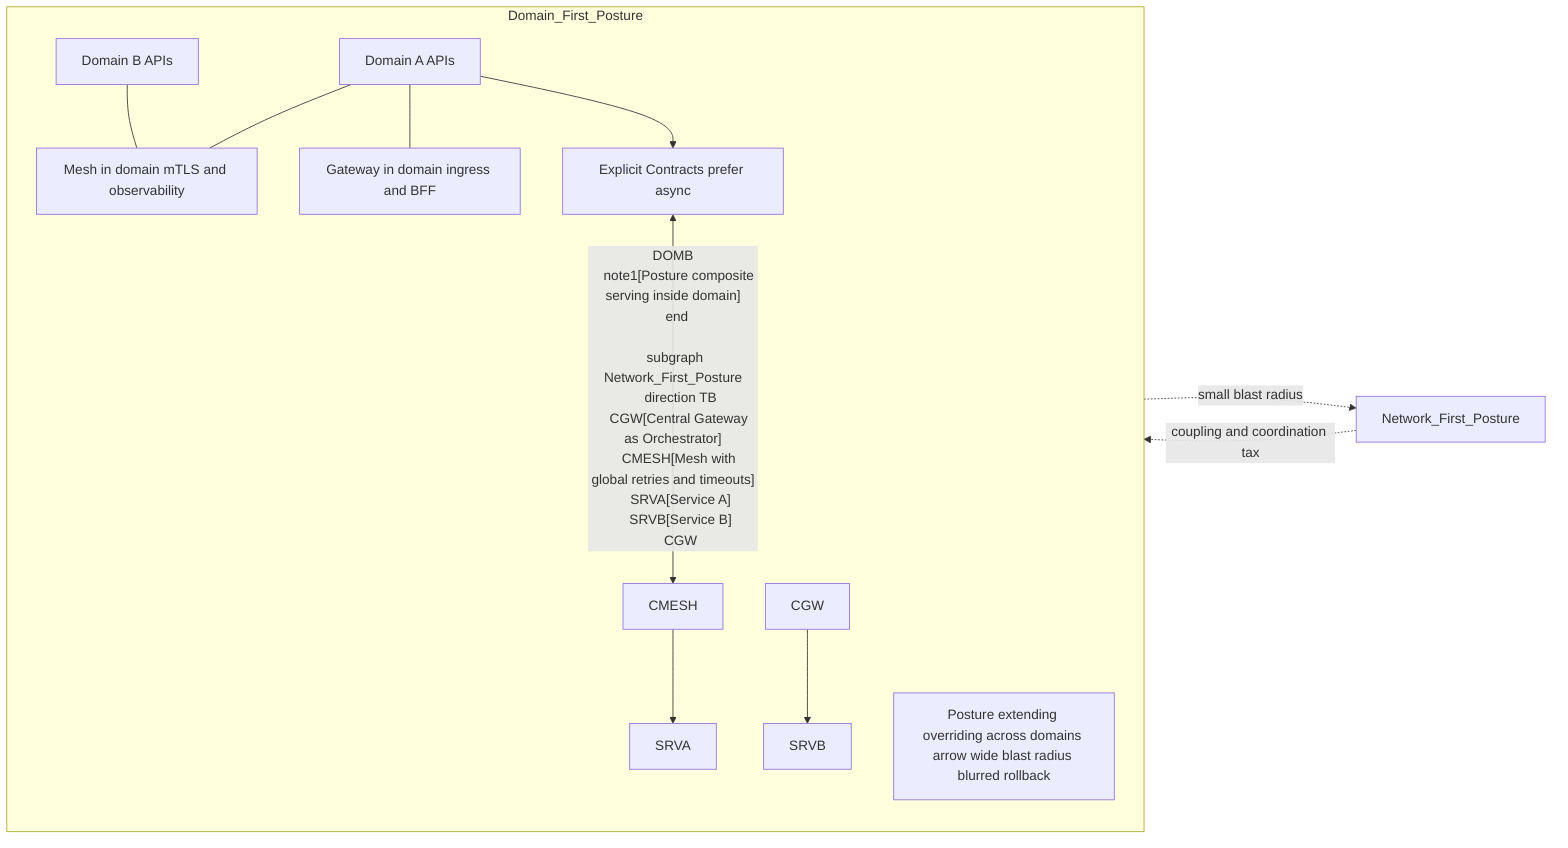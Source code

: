 flowchart LR
  subgraph Domain_First_Posture
    direction TB
    DOMA[Domain A APIs]
    DOMB[Domain B APIs]
    MESH[Mesh in domain mTLS and observability]
    GW[Gateway in domain ingress and BFF]
    CONTRACTS[Explicit Contracts prefer async]
    DOMA --- MESH
    DOMB --- MESH
    DOMA --- GW
    DOMA --> CONTRACTS <-- DOMB
    note1[Posture composite serving inside domain]
  end

  subgraph Network_First_Posture
    direction TB
    CGW[Central Gateway as Orchestrator]
    CMESH[Mesh with global retries and timeouts]
    SRVA[Service A]
    SRVB[Service B]
    CGW --> CMESH --> SRVA
    CGW --> SRVB
    note2[Posture extending overriding across domains arrow wide blast radius blurred rollback]
  end

  Domain_First_Posture -. small blast radius .-> Network_First_Posture
  Network_First_Posture -. coupling and coordination tax .-> Domain_First_Posture